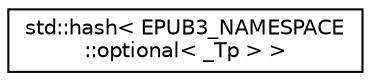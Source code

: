 digraph "Graphical Class Hierarchy"
{
  edge [fontname="Helvetica",fontsize="10",labelfontname="Helvetica",labelfontsize="10"];
  node [fontname="Helvetica",fontsize="10",shape=record];
  rankdir="LR";
  Node1 [label="std::hash\< EPUB3_NAMESPACE\l::optional\< _Tp \> \>",height=0.2,width=0.4,color="black", fillcolor="white", style="filled",URL="$structstd_1_1hash_3_01_e_p_u_b3___n_a_m_e_s_p_a_c_e_1_1optional_3_01___tp_01_4_01_4.xhtml"];
}
